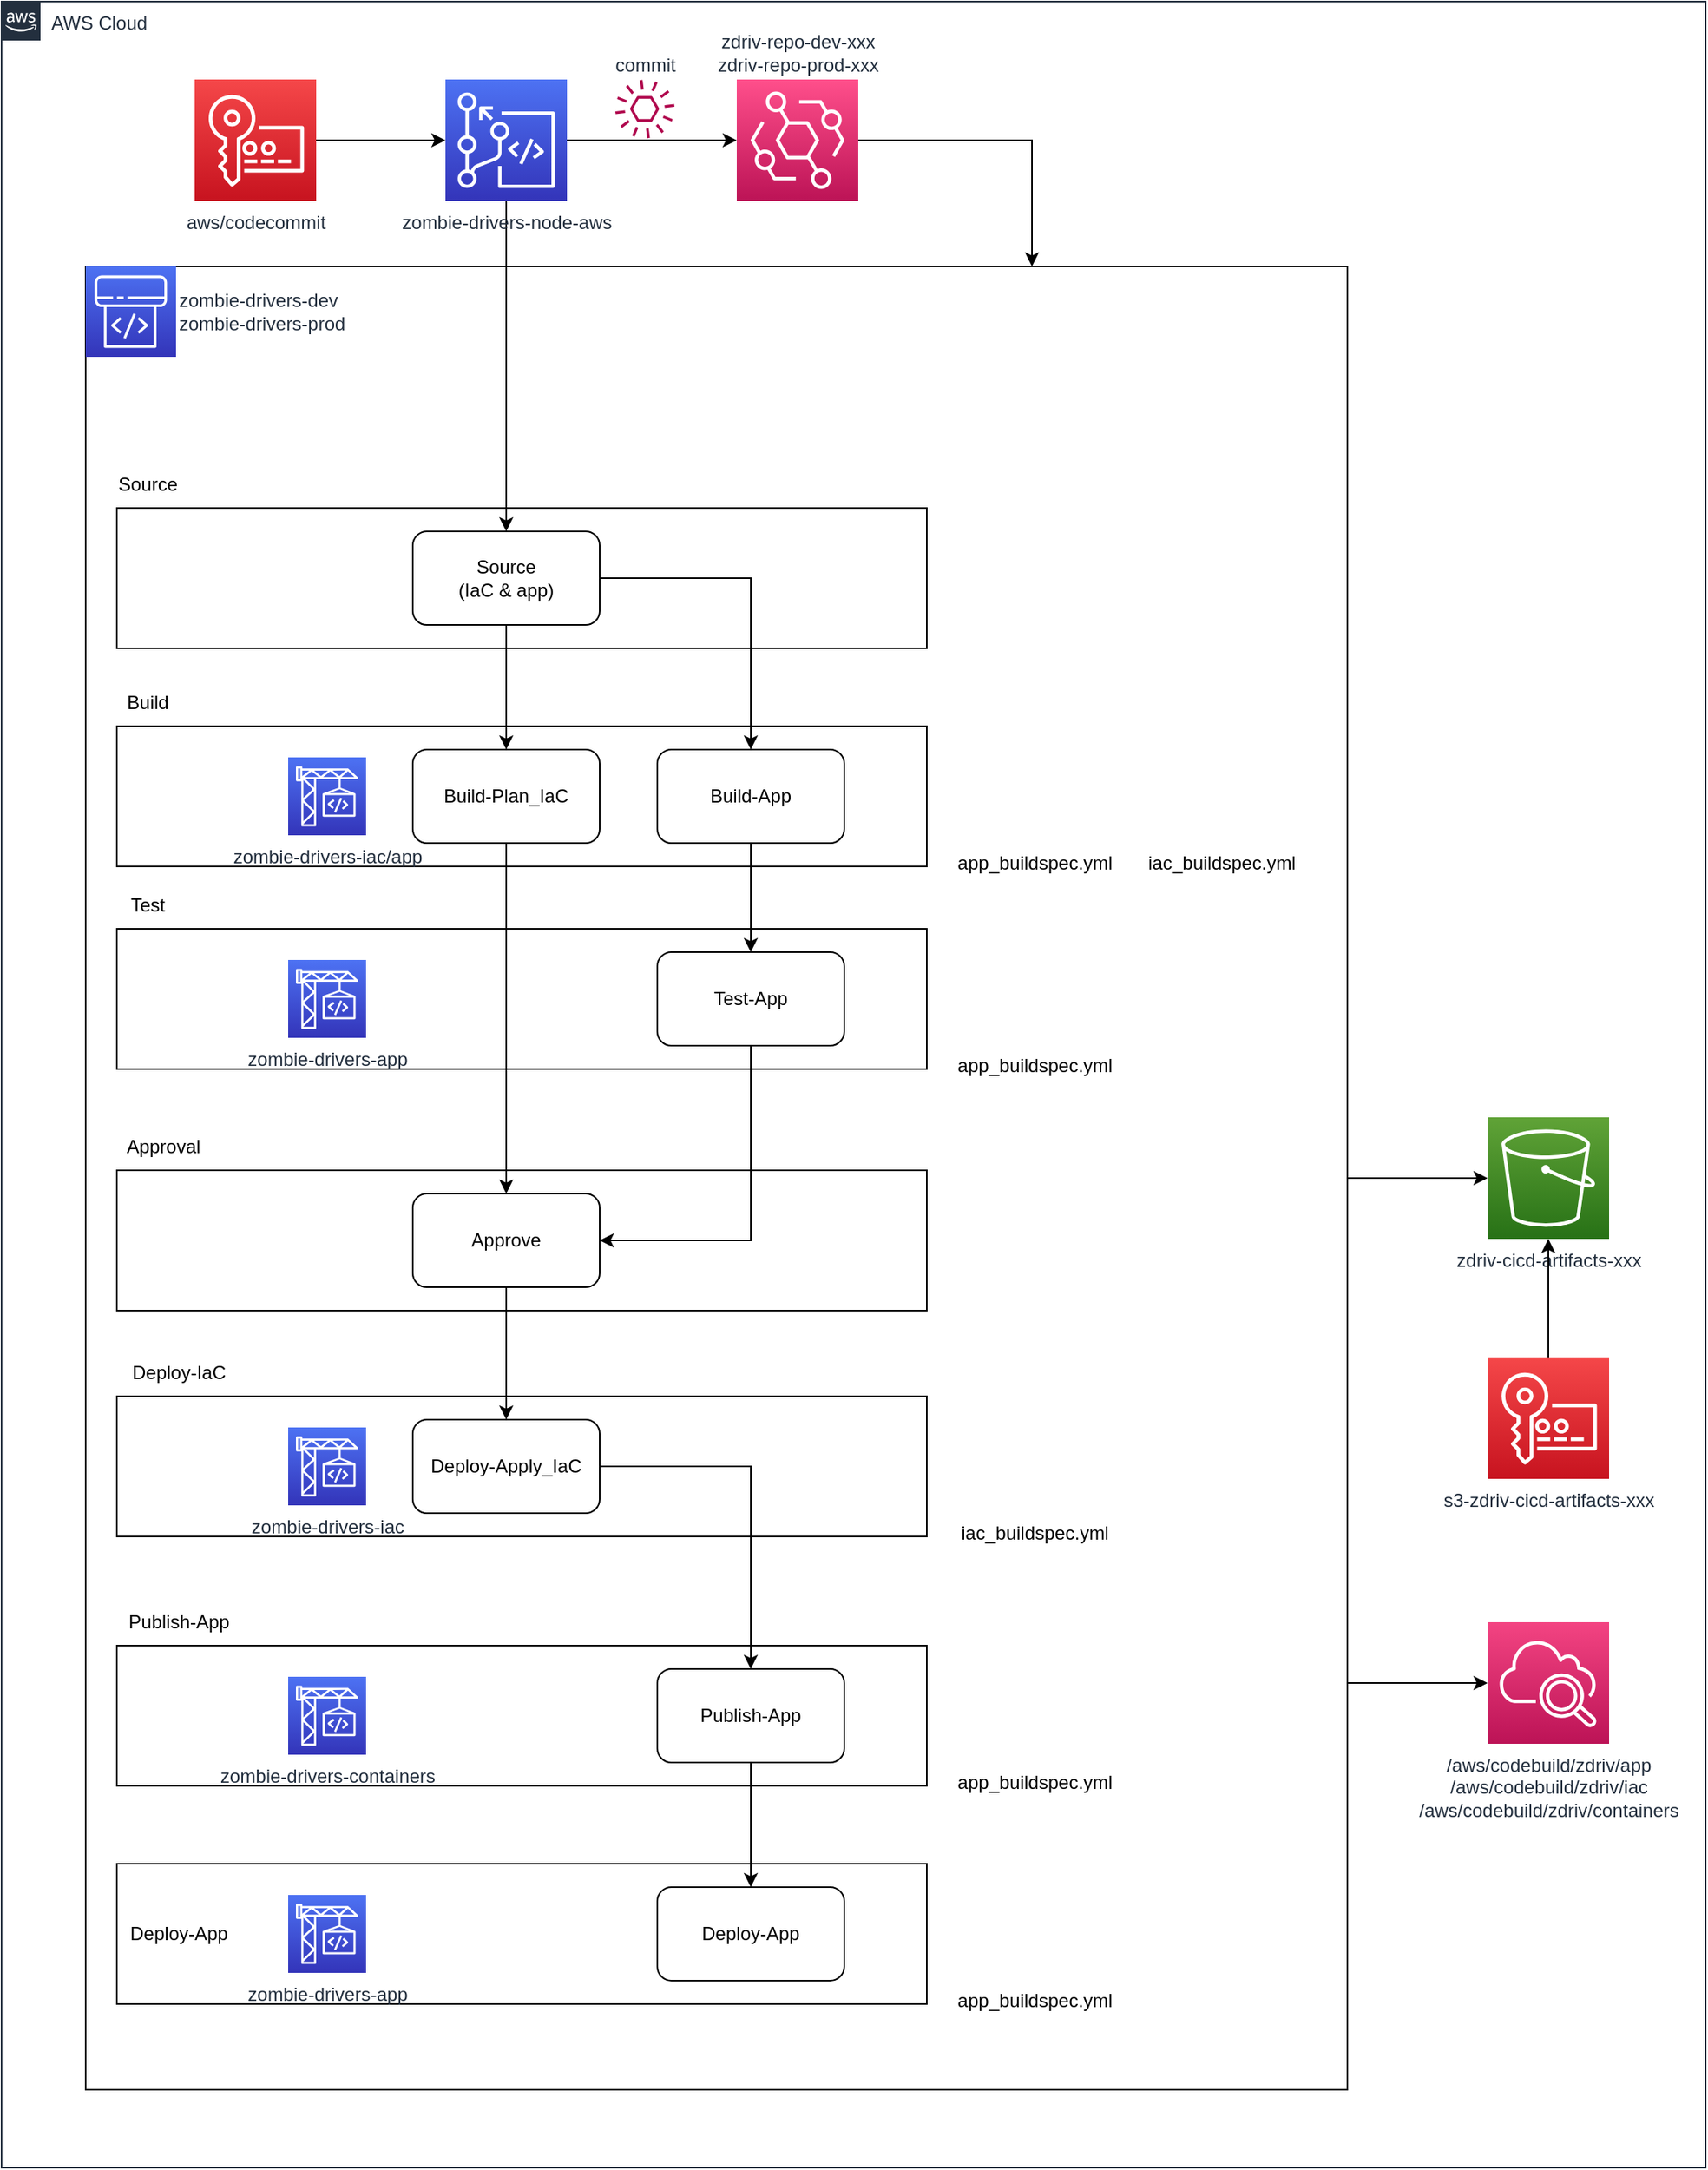 <mxfile version="16.2.4" type="device"><diagram id="YN-yNRwpOjClVf3Y9HRf" name="Page-1"><mxGraphModel dx="2946" dy="2321" grid="1" gridSize="10" guides="1" tooltips="1" connect="1" arrows="1" fold="1" page="1" pageScale="1" pageWidth="827" pageHeight="1169" math="0" shadow="0"><root><mxCell id="0"/><mxCell id="1" parent="0"/><mxCell id="qMvtm7Gb8aIoG8KeGs15-46" value="" style="rounded=0;whiteSpace=wrap;html=1;fillColor=none;" parent="1" vertex="1"><mxGeometry x="140" y="935" width="520" height="90" as="geometry"/></mxCell><mxCell id="qMvtm7Gb8aIoG8KeGs15-67" value="" style="rounded=0;whiteSpace=wrap;html=1;fillColor=none;" parent="1" vertex="1"><mxGeometry x="140" y="795" width="520" height="90" as="geometry"/></mxCell><mxCell id="wfkCuOtPXFQieIAi8h8r-3" value="" style="rounded=0;whiteSpace=wrap;html=1;fillColor=none;" parent="1" vertex="1"><mxGeometry x="140" y="635" width="520" height="90" as="geometry"/></mxCell><mxCell id="qMvtm7Gb8aIoG8KeGs15-41" value="" style="rounded=0;whiteSpace=wrap;html=1;fillColor=none;" parent="1" vertex="1"><mxGeometry x="140" y="335" width="520" height="90" as="geometry"/></mxCell><mxCell id="qMvtm7Gb8aIoG8KeGs15-38" value="" style="rounded=0;whiteSpace=wrap;html=1;fillColor=none;" parent="1" vertex="1"><mxGeometry x="140" y="205" width="520" height="90" as="geometry"/></mxCell><mxCell id="qMvtm7Gb8aIoG8KeGs15-57" value="" style="rounded=0;whiteSpace=wrap;html=1;fillColor=none;" parent="1" vertex="1"><mxGeometry x="140" y="65" width="520" height="90" as="geometry"/></mxCell><mxCell id="qMvtm7Gb8aIoG8KeGs15-87" value="AWS Cloud" style="points=[[0,0],[0.25,0],[0.5,0],[0.75,0],[1,0],[1,0.25],[1,0.5],[1,0.75],[1,1],[0.75,1],[0.5,1],[0.25,1],[0,1],[0,0.75],[0,0.5],[0,0.25]];outlineConnect=0;gradientColor=none;html=1;whiteSpace=wrap;fontSize=12;fontStyle=0;shape=mxgraph.aws4.group;grIcon=mxgraph.aws4.group_aws_cloud_alt;strokeColor=#232F3E;fillColor=none;verticalAlign=top;align=left;spacingLeft=30;fontColor=#232F3E;dashed=0;" parent="1" vertex="1"><mxGeometry x="66" y="-260" width="1094" height="1390" as="geometry"/></mxCell><mxCell id="xvsqhIqV5RMCvjGmkFqK-2" style="edgeStyle=orthogonalEdgeStyle;rounded=0;orthogonalLoop=1;jettySize=auto;html=1;" edge="1" parent="1" source="qMvtm7Gb8aIoG8KeGs15-86" target="xvsqhIqV5RMCvjGmkFqK-1"><mxGeometry relative="1" as="geometry"/></mxCell><mxCell id="xvsqhIqV5RMCvjGmkFqK-19" style="edgeStyle=orthogonalEdgeStyle;rounded=0;orthogonalLoop=1;jettySize=auto;html=1;" edge="1" parent="1" source="qMvtm7Gb8aIoG8KeGs15-86" target="xvsqhIqV5RMCvjGmkFqK-11"><mxGeometry relative="1" as="geometry"><Array as="points"><mxPoint x="970" y="819"/><mxPoint x="970" y="819"/></Array></mxGeometry></mxCell><mxCell id="qMvtm7Gb8aIoG8KeGs15-86" value="" style="rounded=0;whiteSpace=wrap;html=1;fillColor=none;" parent="1" vertex="1"><mxGeometry x="120" y="-90" width="810" height="1170" as="geometry"/></mxCell><mxCell id="qMvtm7Gb8aIoG8KeGs15-51" style="edgeStyle=orthogonalEdgeStyle;rounded=0;orthogonalLoop=1;jettySize=auto;html=1;exitX=1;exitY=0.5;exitDx=0;exitDy=0;" parent="1" source="qMvtm7Gb8aIoG8KeGs15-21" target="qMvtm7Gb8aIoG8KeGs15-29" edge="1"><mxGeometry relative="1" as="geometry"/></mxCell><mxCell id="qMvtm7Gb8aIoG8KeGs15-53" style="edgeStyle=orthogonalEdgeStyle;rounded=0;orthogonalLoop=1;jettySize=auto;html=1;" parent="1" source="qMvtm7Gb8aIoG8KeGs15-21" target="qMvtm7Gb8aIoG8KeGs15-23" edge="1"><mxGeometry relative="1" as="geometry"/></mxCell><mxCell id="qMvtm7Gb8aIoG8KeGs15-21" value="&lt;div&gt;Source&lt;/div&gt;&lt;div&gt;(IaC &amp;amp; app)&lt;br&gt;&lt;/div&gt;" style="rounded=1;whiteSpace=wrap;html=1;" parent="1" vertex="1"><mxGeometry x="330" y="80" width="120" height="60" as="geometry"/></mxCell><mxCell id="qMvtm7Gb8aIoG8KeGs15-37" style="edgeStyle=orthogonalEdgeStyle;rounded=0;orthogonalLoop=1;jettySize=auto;html=1;exitX=0.5;exitY=1;exitDx=0;exitDy=0;entryX=0.5;entryY=0;entryDx=0;entryDy=0;" parent="1" source="qMvtm7Gb8aIoG8KeGs15-23" target="qMvtm7Gb8aIoG8KeGs15-25" edge="1"><mxGeometry relative="1" as="geometry"/></mxCell><mxCell id="qMvtm7Gb8aIoG8KeGs15-23" value="Build-Plan_IaC" style="rounded=1;whiteSpace=wrap;html=1;" parent="1" vertex="1"><mxGeometry x="330" y="220" width="120" height="60" as="geometry"/></mxCell><mxCell id="wfkCuOtPXFQieIAi8h8r-8" style="edgeStyle=orthogonalEdgeStyle;rounded=0;orthogonalLoop=1;jettySize=auto;html=1;" parent="1" source="qMvtm7Gb8aIoG8KeGs15-25" target="qMvtm7Gb8aIoG8KeGs15-26" edge="1"><mxGeometry relative="1" as="geometry"/></mxCell><mxCell id="qMvtm7Gb8aIoG8KeGs15-25" value="Approve" style="rounded=1;whiteSpace=wrap;html=1;" parent="1" vertex="1"><mxGeometry x="330" y="505" width="120" height="60" as="geometry"/></mxCell><mxCell id="wfkCuOtPXFQieIAi8h8r-10" style="edgeStyle=orthogonalEdgeStyle;rounded=0;orthogonalLoop=1;jettySize=auto;html=1;" parent="1" source="qMvtm7Gb8aIoG8KeGs15-26" target="qMvtm7Gb8aIoG8KeGs15-64" edge="1"><mxGeometry relative="1" as="geometry"/></mxCell><mxCell id="qMvtm7Gb8aIoG8KeGs15-26" value="Deploy-Apply_IaC" style="rounded=1;whiteSpace=wrap;html=1;" parent="1" vertex="1"><mxGeometry x="330" y="650" width="120" height="60" as="geometry"/></mxCell><mxCell id="qMvtm7Gb8aIoG8KeGs15-32" value="" style="edgeStyle=orthogonalEdgeStyle;rounded=0;orthogonalLoop=1;jettySize=auto;html=1;" parent="1" source="qMvtm7Gb8aIoG8KeGs15-29" target="qMvtm7Gb8aIoG8KeGs15-31" edge="1"><mxGeometry relative="1" as="geometry"/></mxCell><mxCell id="qMvtm7Gb8aIoG8KeGs15-29" value="Build-App" style="rounded=1;whiteSpace=wrap;html=1;" parent="1" vertex="1"><mxGeometry x="487" y="220" width="120" height="60" as="geometry"/></mxCell><mxCell id="qMvtm7Gb8aIoG8KeGs15-34" style="edgeStyle=orthogonalEdgeStyle;rounded=0;orthogonalLoop=1;jettySize=auto;html=1;exitX=0.5;exitY=1;exitDx=0;exitDy=0;entryX=1;entryY=0.5;entryDx=0;entryDy=0;" parent="1" source="qMvtm7Gb8aIoG8KeGs15-31" target="qMvtm7Gb8aIoG8KeGs15-25" edge="1"><mxGeometry relative="1" as="geometry"/></mxCell><mxCell id="qMvtm7Gb8aIoG8KeGs15-31" value="Test-App" style="rounded=1;whiteSpace=wrap;html=1;" parent="1" vertex="1"><mxGeometry x="487" y="350" width="120" height="60" as="geometry"/></mxCell><mxCell id="qMvtm7Gb8aIoG8KeGs15-42" value="Build" style="text;html=1;strokeColor=none;fillColor=none;align=center;verticalAlign=middle;whiteSpace=wrap;rounded=0;" parent="1" vertex="1"><mxGeometry x="140" y="180" width="40" height="20" as="geometry"/></mxCell><mxCell id="qMvtm7Gb8aIoG8KeGs15-43" value="Test" style="text;html=1;strokeColor=none;fillColor=none;align=center;verticalAlign=middle;whiteSpace=wrap;rounded=0;" parent="1" vertex="1"><mxGeometry x="140" y="310" width="40" height="20" as="geometry"/></mxCell><mxCell id="qMvtm7Gb8aIoG8KeGs15-45" value="Approval" style="text;html=1;strokeColor=none;fillColor=none;align=center;verticalAlign=middle;whiteSpace=wrap;rounded=0;" parent="1" vertex="1"><mxGeometry x="150" y="465" width="40" height="20" as="geometry"/></mxCell><mxCell id="qMvtm7Gb8aIoG8KeGs15-47" value="Deploy-App" style="text;html=1;strokeColor=none;fillColor=none;align=center;verticalAlign=middle;whiteSpace=wrap;rounded=0;" parent="1" vertex="1"><mxGeometry x="140" y="970" width="80" height="20" as="geometry"/></mxCell><mxCell id="qMvtm7Gb8aIoG8KeGs15-58" value="Source" style="text;html=1;strokeColor=none;fillColor=none;align=center;verticalAlign=middle;whiteSpace=wrap;rounded=0;" parent="1" vertex="1"><mxGeometry x="140" y="40" width="40" height="20" as="geometry"/></mxCell><mxCell id="wfkCuOtPXFQieIAi8h8r-2" style="edgeStyle=orthogonalEdgeStyle;rounded=0;orthogonalLoop=1;jettySize=auto;html=1;exitX=0.5;exitY=1;exitDx=0;exitDy=0;" parent="1" source="qMvtm7Gb8aIoG8KeGs15-64" target="wfkCuOtPXFQieIAi8h8r-1" edge="1"><mxGeometry relative="1" as="geometry"/></mxCell><mxCell id="qMvtm7Gb8aIoG8KeGs15-64" value="Publish-App" style="rounded=1;whiteSpace=wrap;html=1;" parent="1" vertex="1"><mxGeometry x="487" y="810" width="120" height="60" as="geometry"/></mxCell><mxCell id="qMvtm7Gb8aIoG8KeGs15-68" value="Publish-App" style="text;html=1;strokeColor=none;fillColor=none;align=center;verticalAlign=middle;whiteSpace=wrap;rounded=0;" parent="1" vertex="1"><mxGeometry x="140" y="770" width="80" height="20" as="geometry"/></mxCell><mxCell id="qMvtm7Gb8aIoG8KeGs15-69" value="zombie-drivers-iac/app" style="sketch=0;points=[[0,0,0],[0.25,0,0],[0.5,0,0],[0.75,0,0],[1,0,0],[0,1,0],[0.25,1,0],[0.5,1,0],[0.75,1,0],[1,1,0],[0,0.25,0],[0,0.5,0],[0,0.75,0],[1,0.25,0],[1,0.5,0],[1,0.75,0]];outlineConnect=0;fontColor=#232F3E;gradientColor=#4D72F3;gradientDirection=north;fillColor=#3334B9;strokeColor=#ffffff;dashed=0;verticalLabelPosition=bottom;verticalAlign=top;align=center;html=1;fontSize=12;fontStyle=0;aspect=fixed;shape=mxgraph.aws4.resourceIcon;resIcon=mxgraph.aws4.codebuild;" parent="1" vertex="1"><mxGeometry x="250" y="225" width="50" height="50" as="geometry"/></mxCell><mxCell id="qMvtm7Gb8aIoG8KeGs15-70" value="zombie-drivers-app" style="sketch=0;points=[[0,0,0],[0.25,0,0],[0.5,0,0],[0.75,0,0],[1,0,0],[0,1,0],[0.25,1,0],[0.5,1,0],[0.75,1,0],[1,1,0],[0,0.25,0],[0,0.5,0],[0,0.75,0],[1,0.25,0],[1,0.5,0],[1,0.75,0]];outlineConnect=0;fontColor=#232F3E;gradientColor=#4D72F3;gradientDirection=north;fillColor=#3334B9;strokeColor=#ffffff;dashed=0;verticalLabelPosition=bottom;verticalAlign=top;align=center;html=1;fontSize=12;fontStyle=0;aspect=fixed;shape=mxgraph.aws4.resourceIcon;resIcon=mxgraph.aws4.codebuild;" parent="1" vertex="1"><mxGeometry x="250" y="355" width="50" height="50" as="geometry"/></mxCell><mxCell id="qMvtm7Gb8aIoG8KeGs15-72" value="zombie-drivers-containers" style="sketch=0;points=[[0,0,0],[0.25,0,0],[0.5,0,0],[0.75,0,0],[1,0,0],[0,1,0],[0.25,1,0],[0.5,1,0],[0.75,1,0],[1,1,0],[0,0.25,0],[0,0.5,0],[0,0.75,0],[1,0.25,0],[1,0.5,0],[1,0.75,0]];outlineConnect=0;fontColor=#232F3E;gradientColor=#4D72F3;gradientDirection=north;fillColor=#3334B9;strokeColor=#ffffff;dashed=0;verticalLabelPosition=bottom;verticalAlign=top;align=center;html=1;fontSize=12;fontStyle=0;aspect=fixed;shape=mxgraph.aws4.resourceIcon;resIcon=mxgraph.aws4.codebuild;" parent="1" vertex="1"><mxGeometry x="250" y="815" width="50" height="50" as="geometry"/></mxCell><mxCell id="qMvtm7Gb8aIoG8KeGs15-73" value="zombie-drivers-app" style="sketch=0;points=[[0,0,0],[0.25,0,0],[0.5,0,0],[0.75,0,0],[1,0,0],[0,1,0],[0.25,1,0],[0.5,1,0],[0.75,1,0],[1,1,0],[0,0.25,0],[0,0.5,0],[0,0.75,0],[1,0.25,0],[1,0.5,0],[1,0.75,0]];outlineConnect=0;fontColor=#232F3E;gradientColor=#4D72F3;gradientDirection=north;fillColor=#3334B9;strokeColor=#ffffff;dashed=0;verticalLabelPosition=bottom;verticalAlign=top;align=center;html=1;fontSize=12;fontStyle=0;aspect=fixed;shape=mxgraph.aws4.resourceIcon;resIcon=mxgraph.aws4.codebuild;" parent="1" vertex="1"><mxGeometry x="250" y="955" width="50" height="50" as="geometry"/></mxCell><mxCell id="qMvtm7Gb8aIoG8KeGs15-79" value="app_buildspec.yml" style="shape=image;html=1;verticalAlign=top;verticalLabelPosition=bottom;labelBackgroundColor=#ffffff;imageAspect=0;aspect=fixed;image=https://cdn1.iconfinder.com/data/icons/hawcons/32/698694-icon-103-document-file-yml-128.png;fillColor=none;" parent="1" vertex="1"><mxGeometry x="700" y="351" width="58" height="58" as="geometry"/></mxCell><mxCell id="qMvtm7Gb8aIoG8KeGs15-80" value="app_buildspec.yml" style="shape=image;html=1;verticalAlign=top;verticalLabelPosition=bottom;labelBackgroundColor=#ffffff;imageAspect=0;aspect=fixed;image=https://cdn1.iconfinder.com/data/icons/hawcons/32/698694-icon-103-document-file-yml-128.png;fillColor=none;" parent="1" vertex="1"><mxGeometry x="700" y="221" width="58" height="58" as="geometry"/></mxCell><mxCell id="qMvtm7Gb8aIoG8KeGs15-81" value="iac_buildspec.yml" style="shape=image;html=1;verticalAlign=top;verticalLabelPosition=bottom;labelBackgroundColor=#ffffff;imageAspect=0;aspect=fixed;image=https://cdn1.iconfinder.com/data/icons/hawcons/32/698694-icon-103-document-file-yml-128.png;fillColor=none;" parent="1" vertex="1"><mxGeometry x="820" y="221" width="58" height="58" as="geometry"/></mxCell><mxCell id="qMvtm7Gb8aIoG8KeGs15-83" value="app_buildspec.yml" style="shape=image;html=1;verticalAlign=top;verticalLabelPosition=bottom;labelBackgroundColor=#ffffff;imageAspect=0;aspect=fixed;image=https://cdn1.iconfinder.com/data/icons/hawcons/32/698694-icon-103-document-file-yml-128.png;fillColor=none;" parent="1" vertex="1"><mxGeometry x="700" y="951" width="58" height="58" as="geometry"/></mxCell><mxCell id="qMvtm7Gb8aIoG8KeGs15-84" value="app_buildspec.yml" style="shape=image;html=1;verticalAlign=top;verticalLabelPosition=bottom;labelBackgroundColor=#ffffff;imageAspect=0;aspect=fixed;image=https://cdn1.iconfinder.com/data/icons/hawcons/32/698694-icon-103-document-file-yml-128.png;fillColor=none;" parent="1" vertex="1"><mxGeometry x="700" y="811" width="58" height="58" as="geometry"/></mxCell><mxCell id="qMvtm7Gb8aIoG8KeGs15-85" value="&lt;div&gt;zombie-drivers-dev&lt;/div&gt;&lt;div&gt;zombie-drivers-prod&lt;br&gt;&lt;/div&gt;" style="sketch=0;points=[[0,0,0],[0.25,0,0],[0.5,0,0],[0.75,0,0],[1,0,0],[0,1,0],[0.25,1,0],[0.5,1,0],[0.75,1,0],[1,1,0],[0,0.25,0],[0,0.5,0],[0,0.75,0],[1,0.25,0],[1,0.5,0],[1,0.75,0]];outlineConnect=0;fontColor=#232F3E;gradientColor=#4D72F3;gradientDirection=north;fillColor=#3334B9;strokeColor=#ffffff;dashed=0;verticalLabelPosition=middle;verticalAlign=middle;align=left;html=1;fontSize=12;fontStyle=0;aspect=fixed;shape=mxgraph.aws4.resourceIcon;resIcon=mxgraph.aws4.codepipeline;labelPosition=right;" parent="1" vertex="1"><mxGeometry x="120" y="-90" width="58" height="58" as="geometry"/></mxCell><mxCell id="wfkCuOtPXFQieIAi8h8r-1" value="&lt;div&gt;Deploy-App&lt;/div&gt;" style="rounded=1;whiteSpace=wrap;html=1;" parent="1" vertex="1"><mxGeometry x="487" y="950" width="120" height="60" as="geometry"/></mxCell><mxCell id="wfkCuOtPXFQieIAi8h8r-6" value="Deploy-IaC" style="text;html=1;strokeColor=none;fillColor=none;align=center;verticalAlign=middle;whiteSpace=wrap;rounded=0;" parent="1" vertex="1"><mxGeometry x="140" y="610" width="80" height="20" as="geometry"/></mxCell><mxCell id="wfkCuOtPXFQieIAi8h8r-9" style="edgeStyle=orthogonalEdgeStyle;rounded=0;orthogonalLoop=1;jettySize=auto;html=1;exitX=0.5;exitY=1;exitDx=0;exitDy=0;" parent="1" source="qMvtm7Gb8aIoG8KeGs15-26" target="qMvtm7Gb8aIoG8KeGs15-26" edge="1"><mxGeometry relative="1" as="geometry"/></mxCell><mxCell id="wfkCuOtPXFQieIAi8h8r-11" value="iac_buildspec.yml" style="shape=image;html=1;verticalAlign=top;verticalLabelPosition=bottom;labelBackgroundColor=#ffffff;imageAspect=0;aspect=fixed;image=https://cdn1.iconfinder.com/data/icons/hawcons/32/698694-icon-103-document-file-yml-128.png;fillColor=none;" parent="1" vertex="1"><mxGeometry x="700" y="651" width="58" height="58" as="geometry"/></mxCell><mxCell id="wfkCuOtPXFQieIAi8h8r-12" value="zombie-drivers-iac" style="sketch=0;points=[[0,0,0],[0.25,0,0],[0.5,0,0],[0.75,0,0],[1,0,0],[0,1,0],[0.25,1,0],[0.5,1,0],[0.75,1,0],[1,1,0],[0,0.25,0],[0,0.5,0],[0,0.75,0],[1,0.25,0],[1,0.5,0],[1,0.75,0]];outlineConnect=0;fontColor=#232F3E;gradientColor=#4D72F3;gradientDirection=north;fillColor=#3334B9;strokeColor=#ffffff;dashed=0;verticalLabelPosition=bottom;verticalAlign=top;align=center;html=1;fontSize=12;fontStyle=0;aspect=fixed;shape=mxgraph.aws4.resourceIcon;resIcon=mxgraph.aws4.codebuild;" parent="1" vertex="1"><mxGeometry x="250" y="655" width="50" height="50" as="geometry"/></mxCell><mxCell id="qMvtm7Gb8aIoG8KeGs15-44" value="" style="rounded=0;whiteSpace=wrap;html=1;fillColor=none;" parent="1" vertex="1"><mxGeometry x="140" y="490" width="520" height="90" as="geometry"/></mxCell><mxCell id="wfkCuOtPXFQieIAi8h8r-16" style="edgeStyle=orthogonalEdgeStyle;rounded=0;orthogonalLoop=1;jettySize=auto;html=1;" parent="1" source="wfkCuOtPXFQieIAi8h8r-14" target="qMvtm7Gb8aIoG8KeGs15-21" edge="1"><mxGeometry relative="1" as="geometry"/></mxCell><mxCell id="xvsqhIqV5RMCvjGmkFqK-16" style="edgeStyle=orthogonalEdgeStyle;rounded=0;orthogonalLoop=1;jettySize=auto;html=1;" edge="1" parent="1" source="wfkCuOtPXFQieIAi8h8r-14" target="xvsqhIqV5RMCvjGmkFqK-7"><mxGeometry relative="1" as="geometry"/></mxCell><mxCell id="wfkCuOtPXFQieIAi8h8r-14" value="zombie-drivers-node-aws" style="sketch=0;points=[[0,0,0],[0.25,0,0],[0.5,0,0],[0.75,0,0],[1,0,0],[0,1,0],[0.25,1,0],[0.5,1,0],[0.75,1,0],[1,1,0],[0,0.25,0],[0,0.5,0],[0,0.75,0],[1,0.25,0],[1,0.5,0],[1,0.75,0]];outlineConnect=0;fontColor=#232F3E;gradientColor=#4D72F3;gradientDirection=north;fillColor=#3334B9;strokeColor=#ffffff;dashed=0;verticalLabelPosition=bottom;verticalAlign=top;align=center;html=1;fontSize=12;fontStyle=0;aspect=fixed;shape=mxgraph.aws4.resourceIcon;resIcon=mxgraph.aws4.codecommit;" parent="1" vertex="1"><mxGeometry x="351" y="-210" width="78" height="78" as="geometry"/></mxCell><mxCell id="xvsqhIqV5RMCvjGmkFqK-1" value="zdriv-cicd-artifacts-xxx" style="sketch=0;points=[[0,0,0],[0.25,0,0],[0.5,0,0],[0.75,0,0],[1,0,0],[0,1,0],[0.25,1,0],[0.5,1,0],[0.75,1,0],[1,1,0],[0,0.25,0],[0,0.5,0],[0,0.75,0],[1,0.25,0],[1,0.5,0],[1,0.75,0]];outlineConnect=0;fontColor=#232F3E;gradientColor=#60A337;gradientDirection=north;fillColor=#277116;strokeColor=#ffffff;dashed=0;verticalLabelPosition=bottom;verticalAlign=top;align=center;html=1;fontSize=12;fontStyle=0;aspect=fixed;shape=mxgraph.aws4.resourceIcon;resIcon=mxgraph.aws4.s3;" vertex="1" parent="1"><mxGeometry x="1020" y="456" width="78" height="78" as="geometry"/></mxCell><mxCell id="xvsqhIqV5RMCvjGmkFqK-4" style="edgeStyle=orthogonalEdgeStyle;rounded=0;orthogonalLoop=1;jettySize=auto;html=1;" edge="1" parent="1" source="xvsqhIqV5RMCvjGmkFqK-3" target="xvsqhIqV5RMCvjGmkFqK-1"><mxGeometry relative="1" as="geometry"/></mxCell><mxCell id="xvsqhIqV5RMCvjGmkFqK-3" value="&lt;span&gt;&lt;span&gt;&lt;span&gt;&lt;span&gt;&lt;span&gt;&lt;span class=&quot;&quot;&gt;s3-zdriv-cicd-artifacts-xxx&lt;/span&gt;&lt;/span&gt;&lt;/span&gt;&lt;/span&gt;&lt;/span&gt;&lt;/span&gt;" style="sketch=0;points=[[0,0,0],[0.25,0,0],[0.5,0,0],[0.75,0,0],[1,0,0],[0,1,0],[0.25,1,0],[0.5,1,0],[0.75,1,0],[1,1,0],[0,0.25,0],[0,0.5,0],[0,0.75,0],[1,0.25,0],[1,0.5,0],[1,0.75,0]];outlineConnect=0;fontColor=#232F3E;gradientColor=#F54749;gradientDirection=north;fillColor=#C7131F;strokeColor=#ffffff;dashed=0;verticalLabelPosition=bottom;verticalAlign=top;align=center;html=1;fontSize=12;fontStyle=0;aspect=fixed;shape=mxgraph.aws4.resourceIcon;resIcon=mxgraph.aws4.key_management_service;" vertex="1" parent="1"><mxGeometry x="1020" y="610" width="78" height="78" as="geometry"/></mxCell><mxCell id="xvsqhIqV5RMCvjGmkFqK-6" style="edgeStyle=orthogonalEdgeStyle;rounded=0;orthogonalLoop=1;jettySize=auto;html=1;" edge="1" parent="1" source="xvsqhIqV5RMCvjGmkFqK-5" target="wfkCuOtPXFQieIAi8h8r-14"><mxGeometry relative="1" as="geometry"/></mxCell><mxCell id="xvsqhIqV5RMCvjGmkFqK-5" value="aws/codecommit" style="sketch=0;points=[[0,0,0],[0.25,0,0],[0.5,0,0],[0.75,0,0],[1,0,0],[0,1,0],[0.25,1,0],[0.5,1,0],[0.75,1,0],[1,1,0],[0,0.25,0],[0,0.5,0],[0,0.75,0],[1,0.25,0],[1,0.5,0],[1,0.75,0]];outlineConnect=0;fontColor=#232F3E;gradientColor=#F54749;gradientDirection=north;fillColor=#C7131F;strokeColor=#ffffff;dashed=0;verticalLabelPosition=bottom;verticalAlign=top;align=center;html=1;fontSize=12;fontStyle=0;aspect=fixed;shape=mxgraph.aws4.resourceIcon;resIcon=mxgraph.aws4.key_management_service;" vertex="1" parent="1"><mxGeometry x="190" y="-210" width="78" height="78" as="geometry"/></mxCell><mxCell id="xvsqhIqV5RMCvjGmkFqK-17" style="edgeStyle=orthogonalEdgeStyle;rounded=0;orthogonalLoop=1;jettySize=auto;html=1;entryX=0.75;entryY=0;entryDx=0;entryDy=0;" edge="1" parent="1" source="xvsqhIqV5RMCvjGmkFqK-7" target="qMvtm7Gb8aIoG8KeGs15-86"><mxGeometry relative="1" as="geometry"><Array as="points"><mxPoint x="728" y="-171"/></Array></mxGeometry></mxCell><mxCell id="xvsqhIqV5RMCvjGmkFqK-7" value="&lt;div&gt;zdriv-repo-dev-xxx&lt;/div&gt;&lt;div&gt;zdriv-repo-prod-xxx&lt;br&gt;&lt;/div&gt;" style="sketch=0;points=[[0,0,0],[0.25,0,0],[0.5,0,0],[0.75,0,0],[1,0,0],[0,1,0],[0.25,1,0],[0.5,1,0],[0.75,1,0],[1,1,0],[0,0.25,0],[0,0.5,0],[0,0.75,0],[1,0.25,0],[1,0.5,0],[1,0.75,0]];outlineConnect=0;fontColor=#232F3E;gradientColor=#FF4F8B;gradientDirection=north;fillColor=#BC1356;strokeColor=#ffffff;dashed=0;verticalLabelPosition=top;verticalAlign=bottom;align=center;html=1;fontSize=12;fontStyle=0;aspect=fixed;shape=mxgraph.aws4.resourceIcon;resIcon=mxgraph.aws4.eventbridge;labelPosition=center;" vertex="1" parent="1"><mxGeometry x="538" y="-210" width="78" height="78" as="geometry"/></mxCell><mxCell id="xvsqhIqV5RMCvjGmkFqK-9" value="commit" style="sketch=0;outlineConnect=0;fontColor=#232F3E;gradientColor=none;fillColor=#B0084D;strokeColor=none;dashed=0;verticalLabelPosition=top;verticalAlign=bottom;align=center;html=1;fontSize=12;fontStyle=0;aspect=fixed;pointerEvents=1;shape=mxgraph.aws4.event;labelPosition=center;" vertex="1" parent="1"><mxGeometry x="460" y="-210" width="38" height="38" as="geometry"/></mxCell><mxCell id="xvsqhIqV5RMCvjGmkFqK-11" value="&lt;div&gt;/aws/codebuild/zdriv/app&lt;/div&gt;&lt;div&gt;/aws/codebuild/zdriv/iac&lt;/div&gt;&lt;div&gt;/aws/codebuild/zdriv/containers&lt;br&gt;&lt;/div&gt;" style="sketch=0;points=[[0,0,0],[0.25,0,0],[0.5,0,0],[0.75,0,0],[1,0,0],[0,1,0],[0.25,1,0],[0.5,1,0],[0.75,1,0],[1,1,0],[0,0.25,0],[0,0.5,0],[0,0.75,0],[1,0.25,0],[1,0.5,0],[1,0.75,0]];points=[[0,0,0],[0.25,0,0],[0.5,0,0],[0.75,0,0],[1,0,0],[0,1,0],[0.25,1,0],[0.5,1,0],[0.75,1,0],[1,1,0],[0,0.25,0],[0,0.5,0],[0,0.75,0],[1,0.25,0],[1,0.5,0],[1,0.75,0]];outlineConnect=0;fontColor=#232F3E;gradientColor=#F34482;gradientDirection=north;fillColor=#BC1356;strokeColor=#ffffff;dashed=0;verticalLabelPosition=bottom;verticalAlign=top;align=center;html=1;fontSize=12;fontStyle=0;aspect=fixed;shape=mxgraph.aws4.resourceIcon;resIcon=mxgraph.aws4.cloudwatch_2;" vertex="1" parent="1"><mxGeometry x="1020" y="780" width="78" height="78" as="geometry"/></mxCell></root></mxGraphModel></diagram></mxfile>